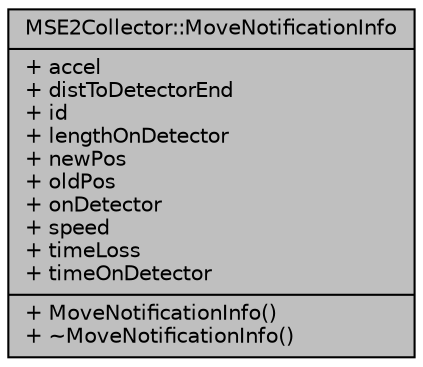 digraph "MSE2Collector::MoveNotificationInfo"
{
  edge [fontname="Helvetica",fontsize="10",labelfontname="Helvetica",labelfontsize="10"];
  node [fontname="Helvetica",fontsize="10",shape=record];
  Node1 [label="{MSE2Collector::MoveNotificationInfo\n|+ accel\l+ distToDetectorEnd\l+ id\l+ lengthOnDetector\l+ newPos\l+ oldPos\l+ onDetector\l+ speed\l+ timeLoss\l+ timeOnDetector\l|+ MoveNotificationInfo()\l+ ~MoveNotificationInfo()\l}",height=0.2,width=0.4,color="black", fillcolor="grey75", style="filled", fontcolor="black"];
}
